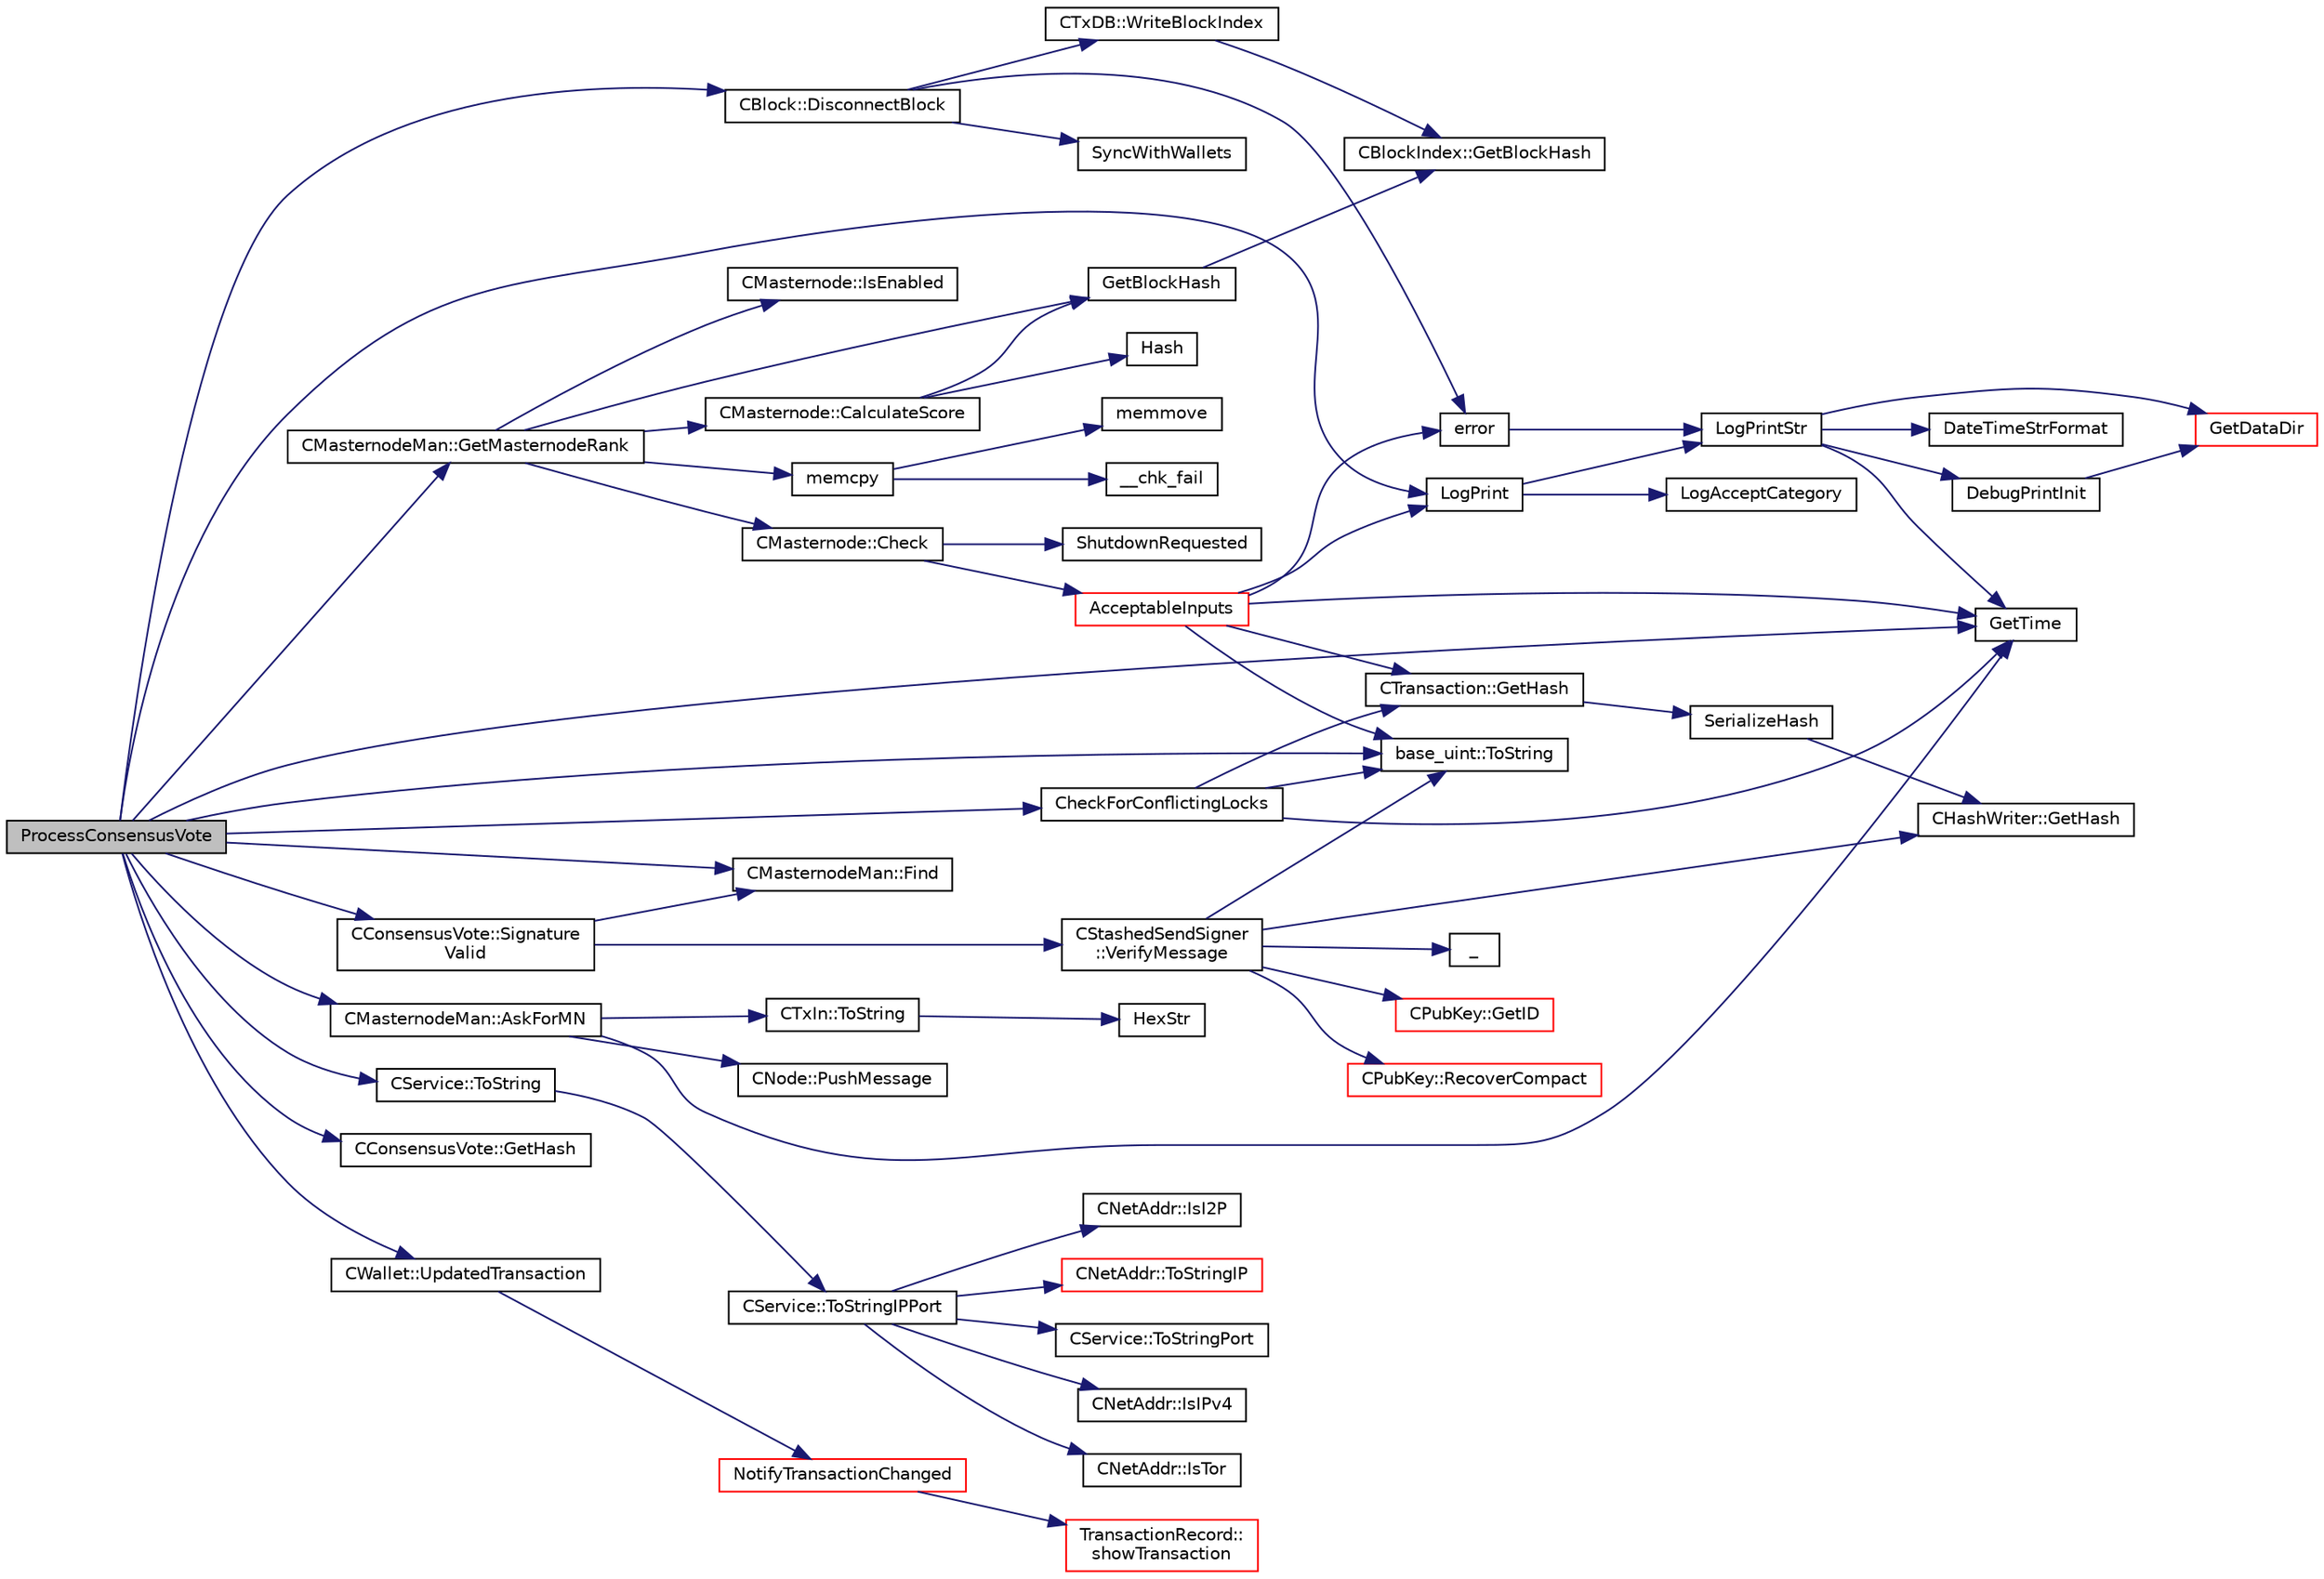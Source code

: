 digraph "ProcessConsensusVote"
{
  edge [fontname="Helvetica",fontsize="10",labelfontname="Helvetica",labelfontsize="10"];
  node [fontname="Helvetica",fontsize="10",shape=record];
  rankdir="LR";
  Node374 [label="ProcessConsensusVote",height=0.2,width=0.4,color="black", fillcolor="grey75", style="filled", fontcolor="black"];
  Node374 -> Node375 [color="midnightblue",fontsize="10",style="solid",fontname="Helvetica"];
  Node375 [label="CMasternodeMan::GetMasternodeRank",height=0.2,width=0.4,color="black", fillcolor="white", style="filled",URL="$dc/d6b/class_c_masternode_man.html#a41fd522da90284837d5dcb1e2d2e7d7c"];
  Node375 -> Node376 [color="midnightblue",fontsize="10",style="solid",fontname="Helvetica"];
  Node376 [label="GetBlockHash",height=0.2,width=0.4,color="black", fillcolor="white", style="filled",URL="$dc/da3/masternode_8cpp.html#a32f5cbabfc2bd53c2f2daedf122a83cb"];
  Node376 -> Node377 [color="midnightblue",fontsize="10",style="solid",fontname="Helvetica"];
  Node377 [label="CBlockIndex::GetBlockHash",height=0.2,width=0.4,color="black", fillcolor="white", style="filled",URL="$d3/dbd/class_c_block_index.html#a98490a2788c65cdd6ae9002b004dd74c"];
  Node375 -> Node378 [color="midnightblue",fontsize="10",style="solid",fontname="Helvetica"];
  Node378 [label="CMasternode::Check",height=0.2,width=0.4,color="black", fillcolor="white", style="filled",URL="$d6/dac/class_c_masternode.html#a6c5f883b797298678c1cf814faab09a5"];
  Node378 -> Node379 [color="midnightblue",fontsize="10",style="solid",fontname="Helvetica"];
  Node379 [label="ShutdownRequested",height=0.2,width=0.4,color="black", fillcolor="white", style="filled",URL="$d0/dc9/init_8cpp.html#a6f201ca9fe6b594f1985c12b4482ea5a"];
  Node378 -> Node380 [color="midnightblue",fontsize="10",style="solid",fontname="Helvetica"];
  Node380 [label="AcceptableInputs",height=0.2,width=0.4,color="red", fillcolor="white", style="filled",URL="$df/d0a/main_8cpp.html#a05dc3f6629734b6d3a233a00e0333aac"];
  Node380 -> Node382 [color="midnightblue",fontsize="10",style="solid",fontname="Helvetica"];
  Node382 [label="error",height=0.2,width=0.4,color="black", fillcolor="white", style="filled",URL="$d8/d3c/util_8h.html#af8985880cf4ef26df0a5aa2ffcb76662"];
  Node382 -> Node383 [color="midnightblue",fontsize="10",style="solid",fontname="Helvetica"];
  Node383 [label="LogPrintStr",height=0.2,width=0.4,color="black", fillcolor="white", style="filled",URL="$d8/d3c/util_8h.html#afd4c3002b2797c0560adddb6af3ca1da"];
  Node383 -> Node384 [color="midnightblue",fontsize="10",style="solid",fontname="Helvetica"];
  Node384 [label="DebugPrintInit",height=0.2,width=0.4,color="black", fillcolor="white", style="filled",URL="$df/d2d/util_8cpp.html#a751ff5f21d880737811136b5e0bcea12"];
  Node384 -> Node385 [color="midnightblue",fontsize="10",style="solid",fontname="Helvetica"];
  Node385 [label="GetDataDir",height=0.2,width=0.4,color="red", fillcolor="white", style="filled",URL="$df/d2d/util_8cpp.html#ab83866a054745d4b30a3948a1b44beba"];
  Node383 -> Node385 [color="midnightblue",fontsize="10",style="solid",fontname="Helvetica"];
  Node383 -> Node390 [color="midnightblue",fontsize="10",style="solid",fontname="Helvetica"];
  Node390 [label="DateTimeStrFormat",height=0.2,width=0.4,color="black", fillcolor="white", style="filled",URL="$df/d2d/util_8cpp.html#a749bc6776c8ec72d7c5e4dea56aee415"];
  Node383 -> Node391 [color="midnightblue",fontsize="10",style="solid",fontname="Helvetica"];
  Node391 [label="GetTime",height=0.2,width=0.4,color="black", fillcolor="white", style="filled",URL="$df/d2d/util_8cpp.html#a46fac5fba8ba905b5f9acb364f5d8c6f"];
  Node380 -> Node399 [color="midnightblue",fontsize="10",style="solid",fontname="Helvetica"];
  Node399 [label="CTransaction::GetHash",height=0.2,width=0.4,color="black", fillcolor="white", style="filled",URL="$df/d43/class_c_transaction.html#a0b46d80e82ca324e82c2ce3fc1492bfa"];
  Node399 -> Node400 [color="midnightblue",fontsize="10",style="solid",fontname="Helvetica"];
  Node400 [label="SerializeHash",height=0.2,width=0.4,color="black", fillcolor="white", style="filled",URL="$db/dfb/hash_8h.html#a6de694e43f17c62025c6883965b65e63"];
  Node400 -> Node401 [color="midnightblue",fontsize="10",style="solid",fontname="Helvetica"];
  Node401 [label="CHashWriter::GetHash",height=0.2,width=0.4,color="black", fillcolor="white", style="filled",URL="$d2/def/class_c_hash_writer.html#ae94a937211502eabf19477630090093a"];
  Node380 -> Node407 [color="midnightblue",fontsize="10",style="solid",fontname="Helvetica"];
  Node407 [label="base_uint::ToString",height=0.2,width=0.4,color="black", fillcolor="white", style="filled",URL="$da/df7/classbase__uint.html#acccba4d9d51a0c36261718ca0cbb293b"];
  Node380 -> Node391 [color="midnightblue",fontsize="10",style="solid",fontname="Helvetica"];
  Node380 -> Node429 [color="midnightblue",fontsize="10",style="solid",fontname="Helvetica"];
  Node429 [label="LogPrint",height=0.2,width=0.4,color="black", fillcolor="white", style="filled",URL="$d8/d3c/util_8h.html#aab1f837a2366f424bdc996fdf6352171"];
  Node429 -> Node430 [color="midnightblue",fontsize="10",style="solid",fontname="Helvetica"];
  Node430 [label="LogAcceptCategory",height=0.2,width=0.4,color="black", fillcolor="white", style="filled",URL="$d8/d3c/util_8h.html#a343d2a13efe00125f78d25dafb0a8d98"];
  Node429 -> Node383 [color="midnightblue",fontsize="10",style="solid",fontname="Helvetica"];
  Node375 -> Node496 [color="midnightblue",fontsize="10",style="solid",fontname="Helvetica"];
  Node496 [label="CMasternode::IsEnabled",height=0.2,width=0.4,color="black", fillcolor="white", style="filled",URL="$d6/dac/class_c_masternode.html#a08782379f6ba10e9087b39f0cef19bce"];
  Node375 -> Node497 [color="midnightblue",fontsize="10",style="solid",fontname="Helvetica"];
  Node497 [label="CMasternode::CalculateScore",height=0.2,width=0.4,color="black", fillcolor="white", style="filled",URL="$d6/dac/class_c_masternode.html#a5193b7bca7224b39c455ddd39f0846f3"];
  Node497 -> Node376 [color="midnightblue",fontsize="10",style="solid",fontname="Helvetica"];
  Node497 -> Node422 [color="midnightblue",fontsize="10",style="solid",fontname="Helvetica"];
  Node422 [label="Hash",height=0.2,width=0.4,color="black", fillcolor="white", style="filled",URL="$db/dfb/hash_8h.html#ab3f6c437460137530d86e09c2c102e99"];
  Node375 -> Node448 [color="midnightblue",fontsize="10",style="solid",fontname="Helvetica"];
  Node448 [label="memcpy",height=0.2,width=0.4,color="black", fillcolor="white", style="filled",URL="$d5/d9f/glibc__compat_8cpp.html#a0f46826ab0466591e136db24394923cf"];
  Node448 -> Node449 [color="midnightblue",fontsize="10",style="solid",fontname="Helvetica"];
  Node449 [label="memmove",height=0.2,width=0.4,color="black", fillcolor="white", style="filled",URL="$d5/d9f/glibc__compat_8cpp.html#a9778d49e9029dd75bc53ecbbf9f5e9a1"];
  Node448 -> Node450 [color="midnightblue",fontsize="10",style="solid",fontname="Helvetica"];
  Node450 [label="__chk_fail",height=0.2,width=0.4,color="black", fillcolor="white", style="filled",URL="$d5/d9f/glibc__compat_8cpp.html#a424ac71631da5ada2976630ff67051d1"];
  Node374 -> Node498 [color="midnightblue",fontsize="10",style="solid",fontname="Helvetica"];
  Node498 [label="CMasternodeMan::Find",height=0.2,width=0.4,color="black", fillcolor="white", style="filled",URL="$dc/d6b/class_c_masternode_man.html#aade63e2fbea916e7051819015ef31dc5"];
  Node374 -> Node429 [color="midnightblue",fontsize="10",style="solid",fontname="Helvetica"];
  Node374 -> Node499 [color="midnightblue",fontsize="10",style="solid",fontname="Helvetica"];
  Node499 [label="CService::ToString",height=0.2,width=0.4,color="black", fillcolor="white", style="filled",URL="$d3/dcc/class_c_service.html#a225473158bc07c87a6a862160d73cfea"];
  Node499 -> Node500 [color="midnightblue",fontsize="10",style="solid",fontname="Helvetica"];
  Node500 [label="CService::ToStringIPPort",height=0.2,width=0.4,color="black", fillcolor="white", style="filled",URL="$d3/dcc/class_c_service.html#a224204c838b12eeb49ca7eabe6f75004"];
  Node500 -> Node501 [color="midnightblue",fontsize="10",style="solid",fontname="Helvetica"];
  Node501 [label="CNetAddr::IsIPv4",height=0.2,width=0.4,color="black", fillcolor="white", style="filled",URL="$d3/dc3/class_c_net_addr.html#a7021b79e9a33c342b68db09dbb6c2293"];
  Node500 -> Node502 [color="midnightblue",fontsize="10",style="solid",fontname="Helvetica"];
  Node502 [label="CNetAddr::IsTor",height=0.2,width=0.4,color="black", fillcolor="white", style="filled",URL="$d3/dc3/class_c_net_addr.html#a4db37b4997ff3b8c57959f2aa915a9a3"];
  Node500 -> Node503 [color="midnightblue",fontsize="10",style="solid",fontname="Helvetica"];
  Node503 [label="CNetAddr::IsI2P",height=0.2,width=0.4,color="black", fillcolor="white", style="filled",URL="$d3/dc3/class_c_net_addr.html#afc07b09ccfd8406c5aa30ce009727eab"];
  Node500 -> Node504 [color="midnightblue",fontsize="10",style="solid",fontname="Helvetica"];
  Node504 [label="CNetAddr::ToStringIP",height=0.2,width=0.4,color="red", fillcolor="white", style="filled",URL="$d3/dc3/class_c_net_addr.html#a0c8d9b5ed3824546ff4dccca3b28b073"];
  Node500 -> Node510 [color="midnightblue",fontsize="10",style="solid",fontname="Helvetica"];
  Node510 [label="CService::ToStringPort",height=0.2,width=0.4,color="black", fillcolor="white", style="filled",URL="$d3/dcc/class_c_service.html#a95d6f24b6a613fca24734ba4e38ef3dc"];
  Node374 -> Node511 [color="midnightblue",fontsize="10",style="solid",fontname="Helvetica"];
  Node511 [label="CMasternodeMan::AskForMN",height=0.2,width=0.4,color="black", fillcolor="white", style="filled",URL="$dc/d6b/class_c_masternode_man.html#ae4de44493ba42d53b9c3e7fba18c0f09",tooltip="Ask (source) node for mnb. "];
  Node511 -> Node391 [color="midnightblue",fontsize="10",style="solid",fontname="Helvetica"];
  Node511 -> Node512 [color="midnightblue",fontsize="10",style="solid",fontname="Helvetica"];
  Node512 [label="CTxIn::ToString",height=0.2,width=0.4,color="black", fillcolor="white", style="filled",URL="$de/da8/class_c_tx_in.html#a9f3dcba8a979ca7007448f8ad1d3c4c1"];
  Node512 -> Node513 [color="midnightblue",fontsize="10",style="solid",fontname="Helvetica"];
  Node513 [label="HexStr",height=0.2,width=0.4,color="black", fillcolor="white", style="filled",URL="$d8/d3c/util_8h.html#ace13a819ca4e98c22847d26b3b357e75"];
  Node511 -> Node514 [color="midnightblue",fontsize="10",style="solid",fontname="Helvetica"];
  Node514 [label="CNode::PushMessage",height=0.2,width=0.4,color="black", fillcolor="white", style="filled",URL="$d1/d64/class_c_node.html#a204fda3d33404cb37698c085b1583ab2"];
  Node374 -> Node515 [color="midnightblue",fontsize="10",style="solid",fontname="Helvetica"];
  Node515 [label="CConsensusVote::GetHash",height=0.2,width=0.4,color="black", fillcolor="white", style="filled",URL="$dc/da2/class_c_consensus_vote.html#a1bf097f2b12e5a77969bc489a6508399"];
  Node374 -> Node407 [color="midnightblue",fontsize="10",style="solid",fontname="Helvetica"];
  Node374 -> Node516 [color="midnightblue",fontsize="10",style="solid",fontname="Helvetica"];
  Node516 [label="CConsensusVote::Signature\lValid",height=0.2,width=0.4,color="black", fillcolor="white", style="filled",URL="$dc/da2/class_c_consensus_vote.html#ac6550a89acee255e0035e189a42a6310"];
  Node516 -> Node498 [color="midnightblue",fontsize="10",style="solid",fontname="Helvetica"];
  Node516 -> Node517 [color="midnightblue",fontsize="10",style="solid",fontname="Helvetica"];
  Node517 [label="CStashedSendSigner\l::VerifyMessage",height=0.2,width=0.4,color="black", fillcolor="white", style="filled",URL="$da/d0a/class_c_stashed_send_signer.html#a917e4eb567f2005a73ef59bafcf46bd4",tooltip="Verify the message, returns true if succcessful. "];
  Node517 -> Node518 [color="midnightblue",fontsize="10",style="solid",fontname="Helvetica"];
  Node518 [label="CPubKey::RecoverCompact",height=0.2,width=0.4,color="red", fillcolor="white", style="filled",URL="$da/d4e/class_c_pub_key.html#a169505e735a02db385486b0affeb565c"];
  Node517 -> Node401 [color="midnightblue",fontsize="10",style="solid",fontname="Helvetica"];
  Node517 -> Node541 [color="midnightblue",fontsize="10",style="solid",fontname="Helvetica"];
  Node541 [label="_",height=0.2,width=0.4,color="black", fillcolor="white", style="filled",URL="$d9/d6d/ui__interface_8h.html#aad133bb6103b53cebf03fd01e2f11ba1",tooltip="Translation function: Call Translate signal on UI interface, which returns a boost::optional result..."];
  Node517 -> Node542 [color="midnightblue",fontsize="10",style="solid",fontname="Helvetica"];
  Node542 [label="CPubKey::GetID",height=0.2,width=0.4,color="red", fillcolor="white", style="filled",URL="$da/d4e/class_c_pub_key.html#a2675f7e6f72eff68e7a5227289feb021"];
  Node517 -> Node407 [color="midnightblue",fontsize="10",style="solid",fontname="Helvetica"];
  Node374 -> Node391 [color="midnightblue",fontsize="10",style="solid",fontname="Helvetica"];
  Node374 -> Node544 [color="midnightblue",fontsize="10",style="solid",fontname="Helvetica"];
  Node544 [label="CheckForConflictingLocks",height=0.2,width=0.4,color="black", fillcolor="white", style="filled",URL="$db/d72/instantx_8cpp.html#aef32a1712071881d322fdb3740c07227"];
  Node544 -> Node399 [color="midnightblue",fontsize="10",style="solid",fontname="Helvetica"];
  Node544 -> Node407 [color="midnightblue",fontsize="10",style="solid",fontname="Helvetica"];
  Node544 -> Node391 [color="midnightblue",fontsize="10",style="solid",fontname="Helvetica"];
  Node374 -> Node545 [color="midnightblue",fontsize="10",style="solid",fontname="Helvetica"];
  Node545 [label="CWallet::UpdatedTransaction",height=0.2,width=0.4,color="black", fillcolor="white", style="filled",URL="$d2/de5/class_c_wallet.html#a96a5b2321f27270c5959bc697cca9c9a"];
  Node545 -> Node546 [color="midnightblue",fontsize="10",style="solid",fontname="Helvetica"];
  Node546 [label="NotifyTransactionChanged",height=0.2,width=0.4,color="red", fillcolor="white", style="filled",URL="$d7/d6a/transactiontablemodel_8cpp.html#a07e9dfe08b758569cb80c2558979c164"];
  Node546 -> Node547 [color="midnightblue",fontsize="10",style="solid",fontname="Helvetica"];
  Node547 [label="TransactionRecord::\lshowTransaction",height=0.2,width=0.4,color="red", fillcolor="white", style="filled",URL="$d1/da7/class_transaction_record.html#a5ad1d1af4bec5b15a624b7a451e8cdbf",tooltip="Decompose CWallet transaction to model transaction records. "];
  Node374 -> Node573 [color="midnightblue",fontsize="10",style="solid",fontname="Helvetica"];
  Node573 [label="CBlock::DisconnectBlock",height=0.2,width=0.4,color="black", fillcolor="white", style="filled",URL="$d3/d51/class_c_block.html#a9532c041d24701a338ea5c91008b72aa"];
  Node573 -> Node574 [color="midnightblue",fontsize="10",style="solid",fontname="Helvetica"];
  Node574 [label="CTxDB::WriteBlockIndex",height=0.2,width=0.4,color="black", fillcolor="white", style="filled",URL="$d9/d8d/class_c_tx_d_b.html#a56f170187a609bd747c29b3a4adddd8e"];
  Node574 -> Node377 [color="midnightblue",fontsize="10",style="solid",fontname="Helvetica"];
  Node573 -> Node382 [color="midnightblue",fontsize="10",style="solid",fontname="Helvetica"];
  Node573 -> Node571 [color="midnightblue",fontsize="10",style="solid",fontname="Helvetica"];
  Node571 [label="SyncWithWallets",height=0.2,width=0.4,color="black", fillcolor="white", style="filled",URL="$df/d0a/main_8cpp.html#ac79dd0809b8f21bd8d861dfcfc4a7fb3",tooltip="Push an updated transaction to all registered wallets. "];
}
